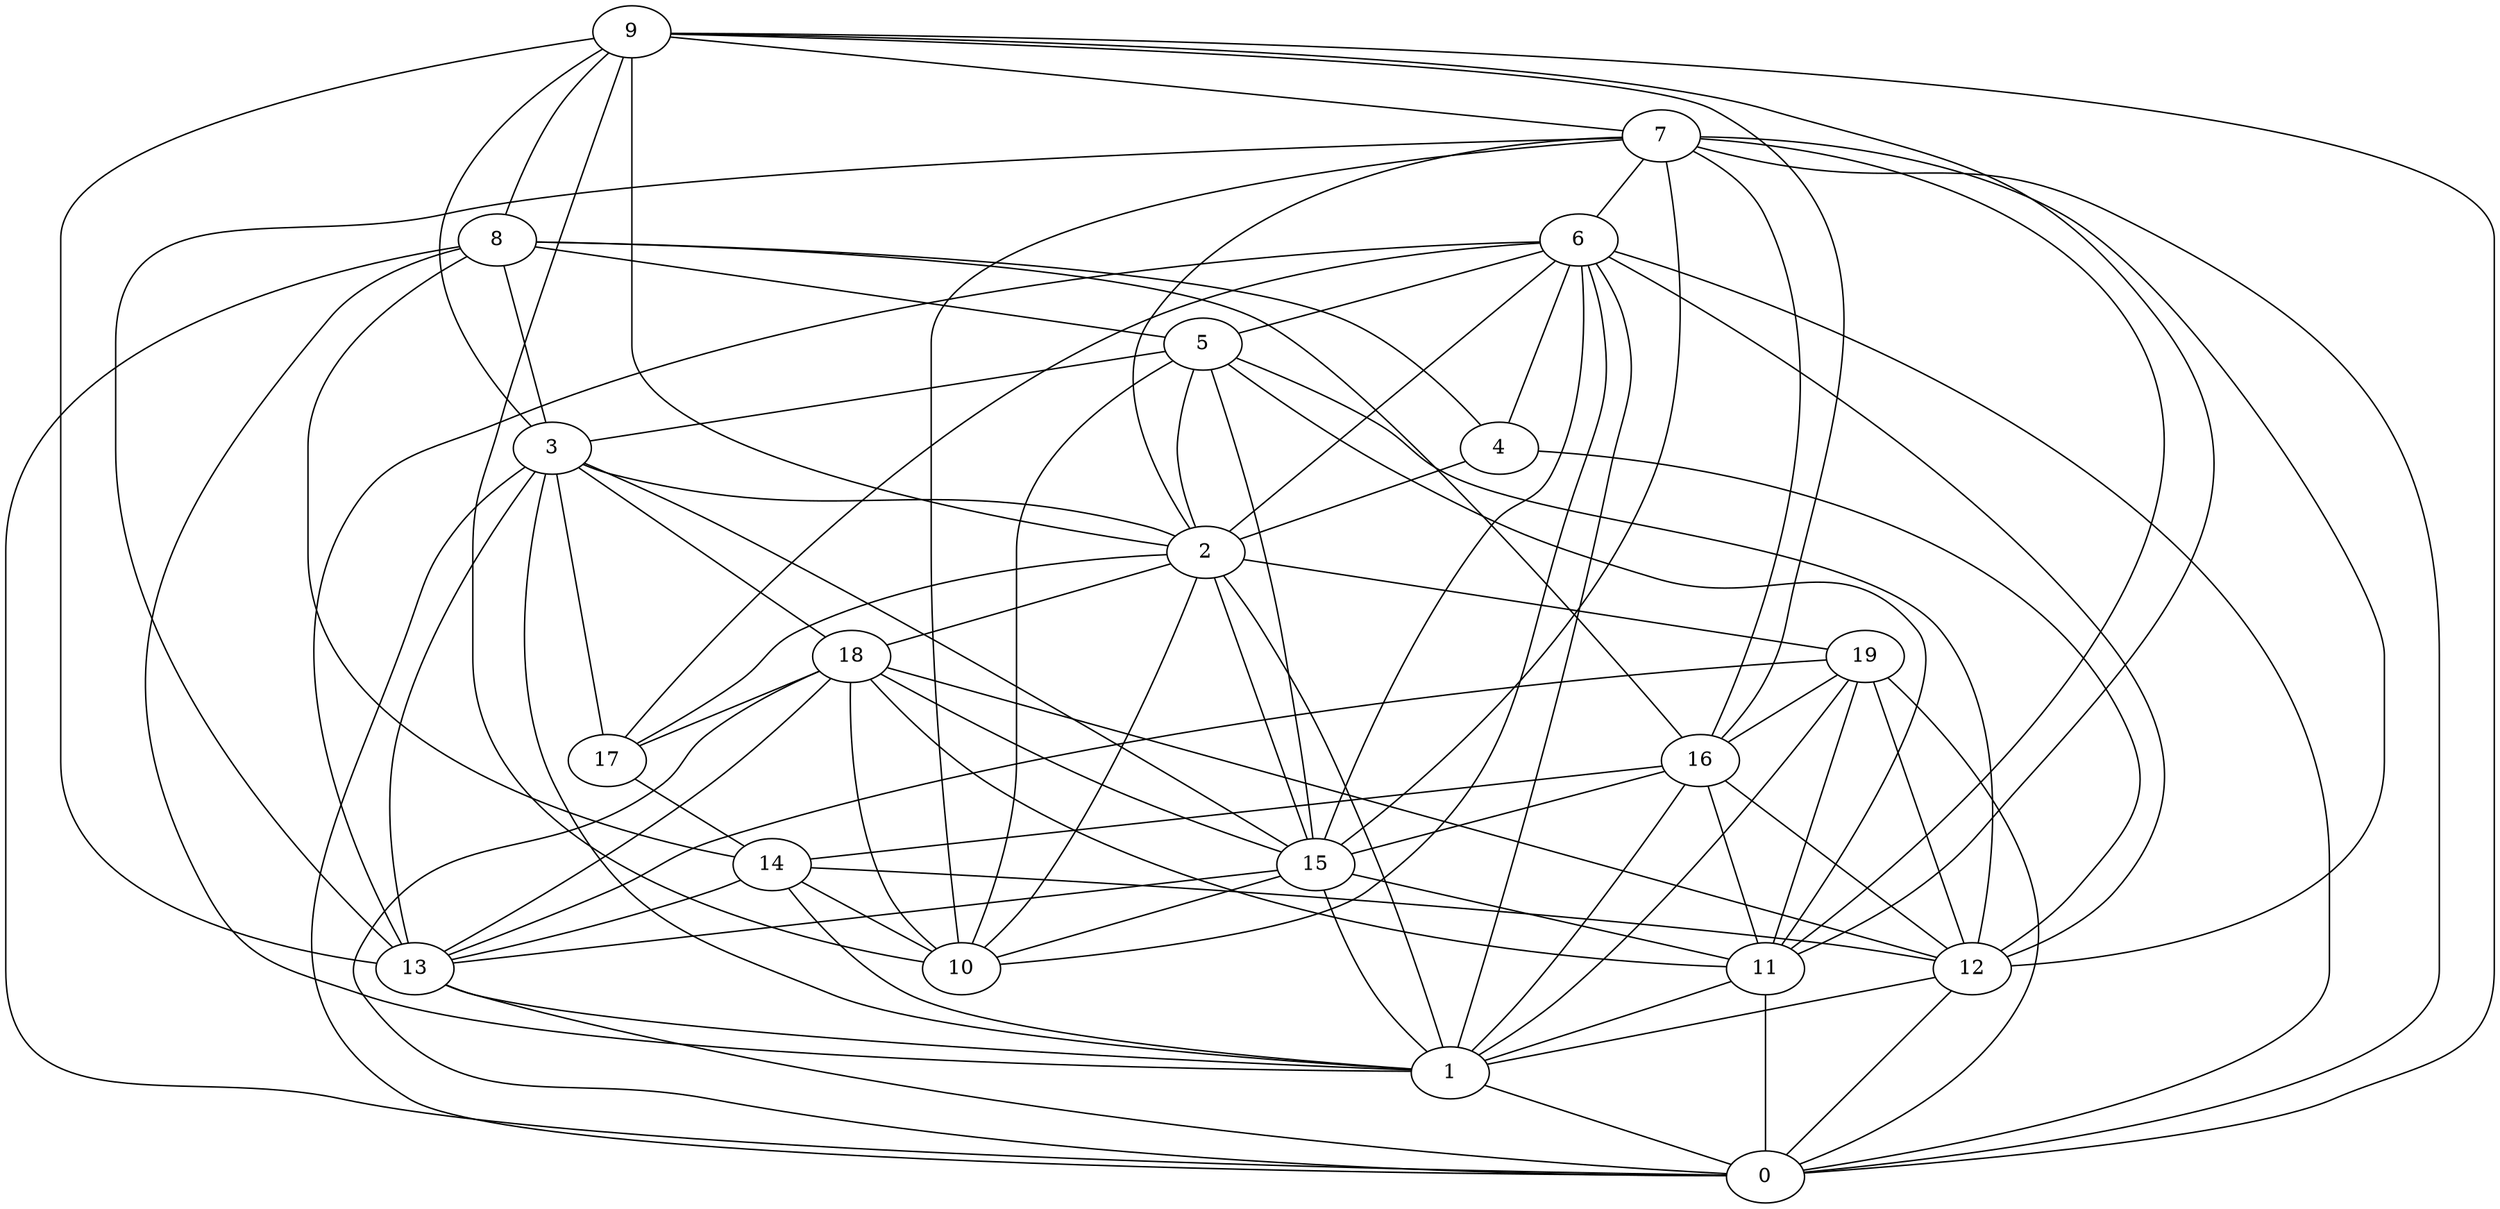digraph GG_graph {

subgraph G_graph {
edge [color = black]
"12" -> "1" [dir = none]
"12" -> "0" [dir = none]
"5" -> "3" [dir = none]
"5" -> "2" [dir = none]
"5" -> "12" [dir = none]
"5" -> "11" [dir = none]
"15" -> "10" [dir = none]
"15" -> "11" [dir = none]
"15" -> "13" [dir = none]
"8" -> "3" [dir = none]
"8" -> "1" [dir = none]
"16" -> "14" [dir = none]
"16" -> "11" [dir = none]
"16" -> "1" [dir = none]
"16" -> "15" [dir = none]
"3" -> "17" [dir = none]
"3" -> "13" [dir = none]
"3" -> "15" [dir = none]
"11" -> "0" [dir = none]
"18" -> "17" [dir = none]
"18" -> "12" [dir = none]
"18" -> "11" [dir = none]
"18" -> "13" [dir = none]
"18" -> "15" [dir = none]
"18" -> "10" [dir = none]
"18" -> "0" [dir = none]
"14" -> "13" [dir = none]
"14" -> "10" [dir = none]
"9" -> "8" [dir = none]
"9" -> "3" [dir = none]
"9" -> "10" [dir = none]
"9" -> "0" [dir = none]
"9" -> "7" [dir = none]
"9" -> "13" [dir = none]
"9" -> "2" [dir = none]
"4" -> "12" [dir = none]
"4" -> "2" [dir = none]
"2" -> "18" [dir = none]
"2" -> "15" [dir = none]
"2" -> "17" [dir = none]
"2" -> "19" [dir = none]
"6" -> "2" [dir = none]
"6" -> "13" [dir = none]
"6" -> "1" [dir = none]
"6" -> "5" [dir = none]
"6" -> "0" [dir = none]
"6" -> "15" [dir = none]
"6" -> "17" [dir = none]
"6" -> "4" [dir = none]
"6" -> "12" [dir = none]
"19" -> "1" [dir = none]
"19" -> "11" [dir = none]
"17" -> "14" [dir = none]
"7" -> "11" [dir = none]
"7" -> "2" [dir = none]
"7" -> "16" [dir = none]
"7" -> "6" [dir = none]
"2" -> "1" [dir = none]
"3" -> "1" [dir = none]
"7" -> "12" [dir = none]
"14" -> "12" [dir = none]
"13" -> "0" [dir = none]
"7" -> "15" [dir = none]
"5" -> "10" [dir = none]
"3" -> "18" [dir = none]
"14" -> "1" [dir = none]
"2" -> "10" [dir = none]
"19" -> "0" [dir = none]
"13" -> "1" [dir = none]
"6" -> "10" [dir = none]
"7" -> "10" [dir = none]
"16" -> "12" [dir = none]
"7" -> "0" [dir = none]
"8" -> "0" [dir = none]
"9" -> "16" [dir = none]
"3" -> "2" [dir = none]
"19" -> "12" [dir = none]
"7" -> "13" [dir = none]
"15" -> "1" [dir = none]
"3" -> "0" [dir = none]
"11" -> "1" [dir = none]
"19" -> "16" [dir = none]
"19" -> "13" [dir = none]
"8" -> "16" [dir = none]
"8" -> "4" [dir = none]
"5" -> "15" [dir = none]
"1" -> "0" [dir = none]
"8" -> "14" [dir = none]
"8" -> "5" [dir = none]
"9" -> "11" [dir = none]
}

}
